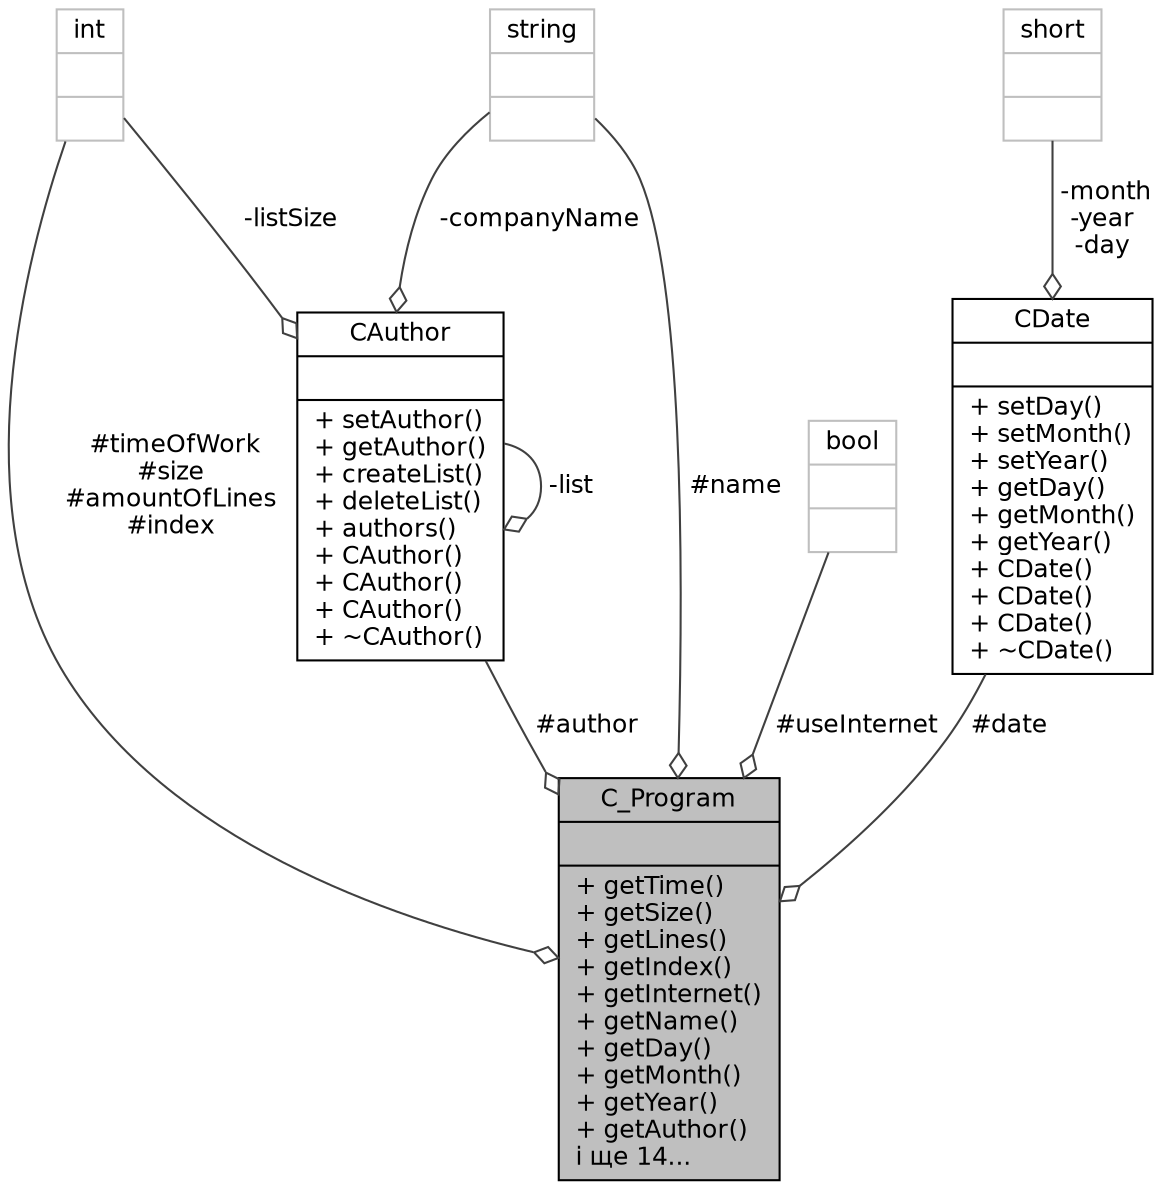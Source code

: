 digraph "C_Program"
{
 // LATEX_PDF_SIZE
  edge [fontname="Helvetica",fontsize="12",labelfontname="Helvetica",labelfontsize="12"];
  node [fontname="Helvetica",fontsize="12",shape=record];
  Node1 [label="{C_Program\n||+ getTime()\l+ getSize()\l+ getLines()\l+ getIndex()\l+ getInternet()\l+ getName()\l+ getDay()\l+ getMonth()\l+ getYear()\l+ getAuthor()\lі ще  14...\l}",height=0.2,width=0.4,color="black", fillcolor="grey75", style="filled", fontcolor="black",tooltip=" "];
  Node2 -> Node1 [color="grey25",fontsize="12",style="solid",label=" #timeOfWork\n#size\n#amountOfLines\n#index" ,arrowhead="odiamond",fontname="Helvetica"];
  Node2 [label="{int\n||}",height=0.2,width=0.4,color="grey75", fillcolor="white", style="filled",tooltip=" "];
  Node3 -> Node1 [color="grey25",fontsize="12",style="solid",label=" #name" ,arrowhead="odiamond",fontname="Helvetica"];
  Node3 [label="{string\n||}",height=0.2,width=0.4,color="grey75", fillcolor="white", style="filled",tooltip=" "];
  Node4 -> Node1 [color="grey25",fontsize="12",style="solid",label=" #useInternet" ,arrowhead="odiamond",fontname="Helvetica"];
  Node4 [label="{bool\n||}",height=0.2,width=0.4,color="grey75", fillcolor="white", style="filled",tooltip=" "];
  Node5 -> Node1 [color="grey25",fontsize="12",style="solid",label=" #date" ,arrowhead="odiamond",fontname="Helvetica"];
  Node5 [label="{CDate\n||+ setDay()\l+ setMonth()\l+ setYear()\l+ getDay()\l+ getMonth()\l+ getYear()\l+ CDate()\l+ CDate()\l+ CDate()\l+ ~CDate()\l}",height=0.2,width=0.4,color="black", fillcolor="white", style="filled",URL="$class_c_date.html",tooltip=" "];
  Node6 -> Node5 [color="grey25",fontsize="12",style="solid",label=" -month\n-year\n-day" ,arrowhead="odiamond",fontname="Helvetica"];
  Node6 [label="{short\n||}",height=0.2,width=0.4,color="grey75", fillcolor="white", style="filled",tooltip=" "];
  Node7 -> Node1 [color="grey25",fontsize="12",style="solid",label=" #author" ,arrowhead="odiamond",fontname="Helvetica"];
  Node7 [label="{CAuthor\n||+ setAuthor()\l+ getAuthor()\l+ createList()\l+ deleteList()\l+ authors()\l+ CAuthor()\l+ CAuthor()\l+ CAuthor()\l+ ~CAuthor()\l}",height=0.2,width=0.4,color="black", fillcolor="white", style="filled",URL="$class_c_author.html",tooltip=" "];
  Node2 -> Node7 [color="grey25",fontsize="12",style="solid",label=" -listSize" ,arrowhead="odiamond",fontname="Helvetica"];
  Node3 -> Node7 [color="grey25",fontsize="12",style="solid",label=" -companyName" ,arrowhead="odiamond",fontname="Helvetica"];
  Node7 -> Node7 [color="grey25",fontsize="12",style="solid",label=" -list" ,arrowhead="odiamond",fontname="Helvetica"];
}
